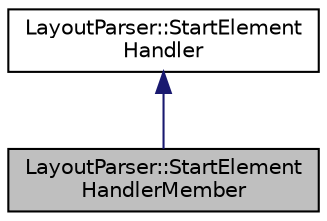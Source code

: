 digraph "LayoutParser::StartElementHandlerMember"
{
 // INTERACTIVE_SVG=YES
  edge [fontname="Helvetica",fontsize="10",labelfontname="Helvetica",labelfontsize="10"];
  node [fontname="Helvetica",fontsize="10",shape=record];
  Node0 [label="LayoutParser::StartElement\lHandlerMember",height=0.2,width=0.4,color="black", fillcolor="grey75", style="filled", fontcolor="black"];
  Node1 -> Node0 [dir="back",color="midnightblue",fontsize="10",style="solid",fontname="Helvetica"];
  Node1 [label="LayoutParser::StartElement\lHandler",height=0.2,width=0.4,color="black", fillcolor="white", style="filled",URL="$d9/dc0/class_layout_parser_1_1_start_element_handler.html"];
}
